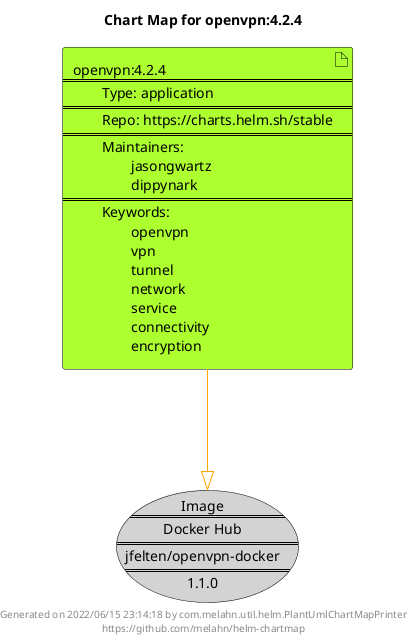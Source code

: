 @startuml
skinparam linetype ortho
skinparam backgroundColor white
skinparam usecaseBorderColor black
skinparam usecaseArrowColor LightSlateGray
skinparam artifactBorderColor black
skinparam artifactArrowColor LightSlateGray

title Chart Map for openvpn:4.2.4

'There is one referenced Helm Chart
artifact "openvpn:4.2.4\n====\n\tType: application\n====\n\tRepo: https://charts.helm.sh/stable\n====\n\tMaintainers: \n\t\tjasongwartz\n\t\tdippynark\n====\n\tKeywords: \n\t\topenvpn\n\t\tvpn\n\t\ttunnel\n\t\tnetwork\n\t\tservice\n\t\tconnectivity\n\t\tencryption" as openvpn_4_2_4 #GreenYellow

'There is one referenced Docker Image
usecase "Image\n====\nDocker Hub\n====\njfelten/openvpn-docker\n====\n1.1.0" as jfelten_openvpn_docker_1_1_0 #LightGray

'Chart Dependencies
openvpn_4_2_4--[#orange]-|>jfelten_openvpn_docker_1_1_0

center footer Generated on 2022/06/15 23:14:18 by com.melahn.util.helm.PlantUmlChartMapPrinter\nhttps://github.com/melahn/helm-chartmap
@enduml
